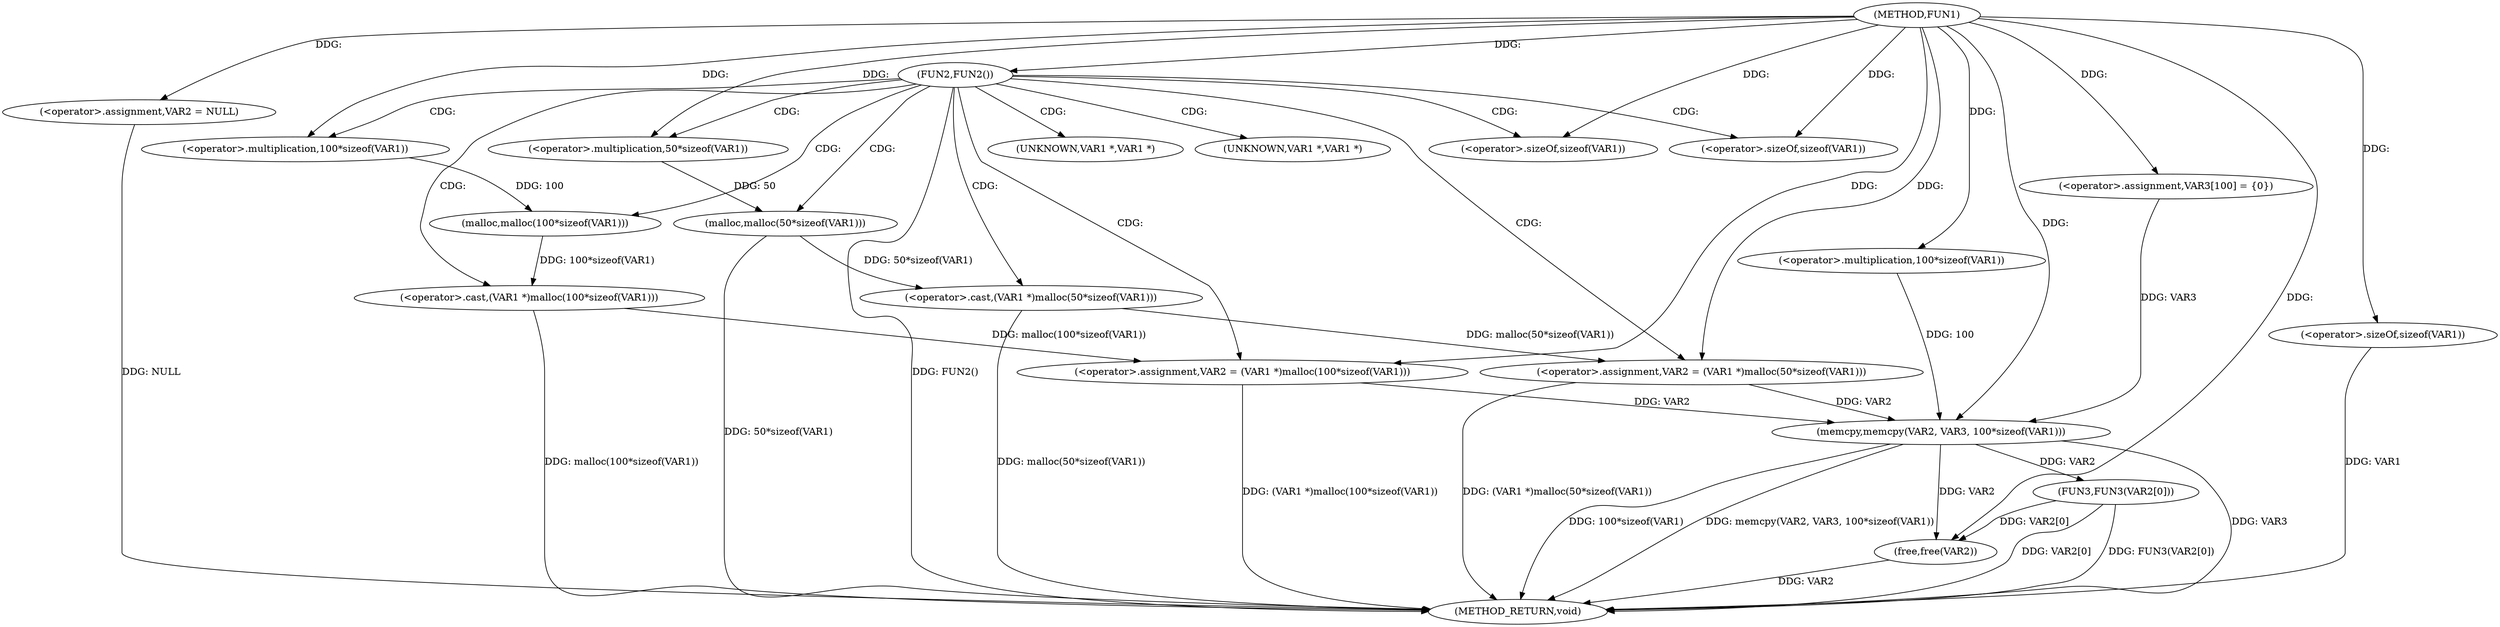 digraph FUN1 {  
"1000100" [label = "(METHOD,FUN1)" ]
"1000146" [label = "(METHOD_RETURN,void)" ]
"1000103" [label = "(<operator>.assignment,VAR2 = NULL)" ]
"1000107" [label = "(FUN2,FUN2())" ]
"1000109" [label = "(<operator>.assignment,VAR2 = (VAR1 *)malloc(50*sizeof(VAR1)))" ]
"1000111" [label = "(<operator>.cast,(VAR1 *)malloc(50*sizeof(VAR1)))" ]
"1000113" [label = "(malloc,malloc(50*sizeof(VAR1)))" ]
"1000114" [label = "(<operator>.multiplication,50*sizeof(VAR1))" ]
"1000116" [label = "(<operator>.sizeOf,sizeof(VAR1))" ]
"1000120" [label = "(<operator>.assignment,VAR2 = (VAR1 *)malloc(100*sizeof(VAR1)))" ]
"1000122" [label = "(<operator>.cast,(VAR1 *)malloc(100*sizeof(VAR1)))" ]
"1000124" [label = "(malloc,malloc(100*sizeof(VAR1)))" ]
"1000125" [label = "(<operator>.multiplication,100*sizeof(VAR1))" ]
"1000127" [label = "(<operator>.sizeOf,sizeof(VAR1))" ]
"1000131" [label = "(<operator>.assignment,VAR3[100] = {0})" ]
"1000133" [label = "(memcpy,memcpy(VAR2, VAR3, 100*sizeof(VAR1)))" ]
"1000136" [label = "(<operator>.multiplication,100*sizeof(VAR1))" ]
"1000138" [label = "(<operator>.sizeOf,sizeof(VAR1))" ]
"1000140" [label = "(FUN3,FUN3(VAR2[0]))" ]
"1000144" [label = "(free,free(VAR2))" ]
"1000112" [label = "(UNKNOWN,VAR1 *,VAR1 *)" ]
"1000123" [label = "(UNKNOWN,VAR1 *,VAR1 *)" ]
  "1000107" -> "1000146"  [ label = "DDG: FUN2()"] 
  "1000103" -> "1000146"  [ label = "DDG: NULL"] 
  "1000113" -> "1000146"  [ label = "DDG: 50*sizeof(VAR1)"] 
  "1000140" -> "1000146"  [ label = "DDG: FUN3(VAR2[0])"] 
  "1000133" -> "1000146"  [ label = "DDG: memcpy(VAR2, VAR3, 100*sizeof(VAR1))"] 
  "1000109" -> "1000146"  [ label = "DDG: (VAR1 *)malloc(50*sizeof(VAR1))"] 
  "1000140" -> "1000146"  [ label = "DDG: VAR2[0]"] 
  "1000138" -> "1000146"  [ label = "DDG: VAR1"] 
  "1000133" -> "1000146"  [ label = "DDG: VAR3"] 
  "1000111" -> "1000146"  [ label = "DDG: malloc(50*sizeof(VAR1))"] 
  "1000133" -> "1000146"  [ label = "DDG: 100*sizeof(VAR1)"] 
  "1000120" -> "1000146"  [ label = "DDG: (VAR1 *)malloc(100*sizeof(VAR1))"] 
  "1000144" -> "1000146"  [ label = "DDG: VAR2"] 
  "1000122" -> "1000146"  [ label = "DDG: malloc(100*sizeof(VAR1))"] 
  "1000100" -> "1000103"  [ label = "DDG: "] 
  "1000100" -> "1000107"  [ label = "DDG: "] 
  "1000111" -> "1000109"  [ label = "DDG: malloc(50*sizeof(VAR1))"] 
  "1000100" -> "1000109"  [ label = "DDG: "] 
  "1000113" -> "1000111"  [ label = "DDG: 50*sizeof(VAR1)"] 
  "1000114" -> "1000113"  [ label = "DDG: 50"] 
  "1000100" -> "1000114"  [ label = "DDG: "] 
  "1000100" -> "1000116"  [ label = "DDG: "] 
  "1000122" -> "1000120"  [ label = "DDG: malloc(100*sizeof(VAR1))"] 
  "1000100" -> "1000120"  [ label = "DDG: "] 
  "1000124" -> "1000122"  [ label = "DDG: 100*sizeof(VAR1)"] 
  "1000125" -> "1000124"  [ label = "DDG: 100"] 
  "1000100" -> "1000125"  [ label = "DDG: "] 
  "1000100" -> "1000127"  [ label = "DDG: "] 
  "1000100" -> "1000131"  [ label = "DDG: "] 
  "1000120" -> "1000133"  [ label = "DDG: VAR2"] 
  "1000109" -> "1000133"  [ label = "DDG: VAR2"] 
  "1000100" -> "1000133"  [ label = "DDG: "] 
  "1000131" -> "1000133"  [ label = "DDG: VAR3"] 
  "1000136" -> "1000133"  [ label = "DDG: 100"] 
  "1000100" -> "1000136"  [ label = "DDG: "] 
  "1000100" -> "1000138"  [ label = "DDG: "] 
  "1000133" -> "1000140"  [ label = "DDG: VAR2"] 
  "1000140" -> "1000144"  [ label = "DDG: VAR2[0]"] 
  "1000133" -> "1000144"  [ label = "DDG: VAR2"] 
  "1000100" -> "1000144"  [ label = "DDG: "] 
  "1000107" -> "1000109"  [ label = "CDG: "] 
  "1000107" -> "1000112"  [ label = "CDG: "] 
  "1000107" -> "1000123"  [ label = "CDG: "] 
  "1000107" -> "1000124"  [ label = "CDG: "] 
  "1000107" -> "1000125"  [ label = "CDG: "] 
  "1000107" -> "1000116"  [ label = "CDG: "] 
  "1000107" -> "1000114"  [ label = "CDG: "] 
  "1000107" -> "1000120"  [ label = "CDG: "] 
  "1000107" -> "1000113"  [ label = "CDG: "] 
  "1000107" -> "1000127"  [ label = "CDG: "] 
  "1000107" -> "1000111"  [ label = "CDG: "] 
  "1000107" -> "1000122"  [ label = "CDG: "] 
}
